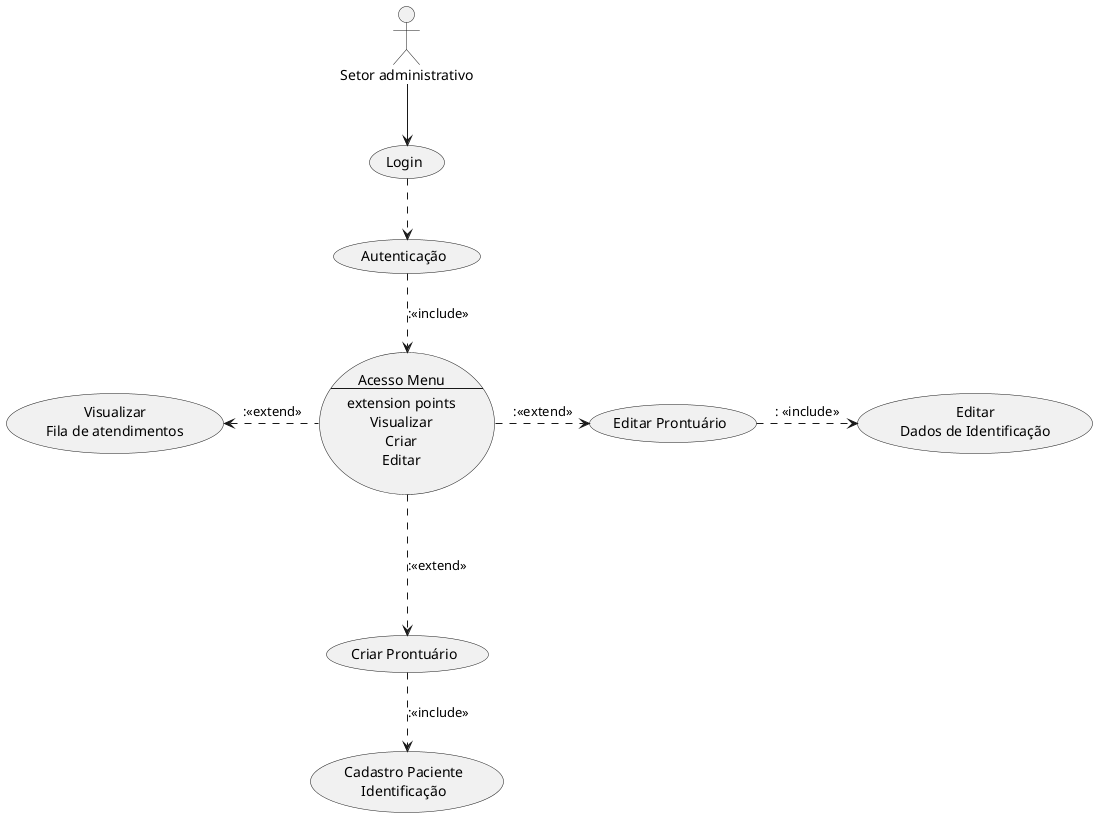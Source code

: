 @startuml Diagrama caso de uso setor administrativo

:Setor administrativo: as User

User-->(Login)




(Login)..>(Autenticação)

(Autenticação)..>(Acesso Menu\n--\nextension points\nVisualizar\nCriar\nEditar)::<<include>>

(Acesso Menu\n--\nextension points\nVisualizar\nCriar\nEditar) -down..>(Criar Prontuário) ::<<extend>>



(Criar Prontuário)..>(Cadastro Paciente\nIdentificação) ::<<include>>

(Acesso Menu\n--\nextension points\nVisualizar\nCriar\nEditar) -right..>(Editar Prontuário) ::<<extend>>

(Editar Prontuário)-right..>(Editar\nDados de Identificação) :: <<include>>

(Acesso Menu\n--\nextension points\nVisualizar\nCriar\nEditar) -left..>(Visualizar\nFila de atendimentos) ::<<extend>>



@endluml